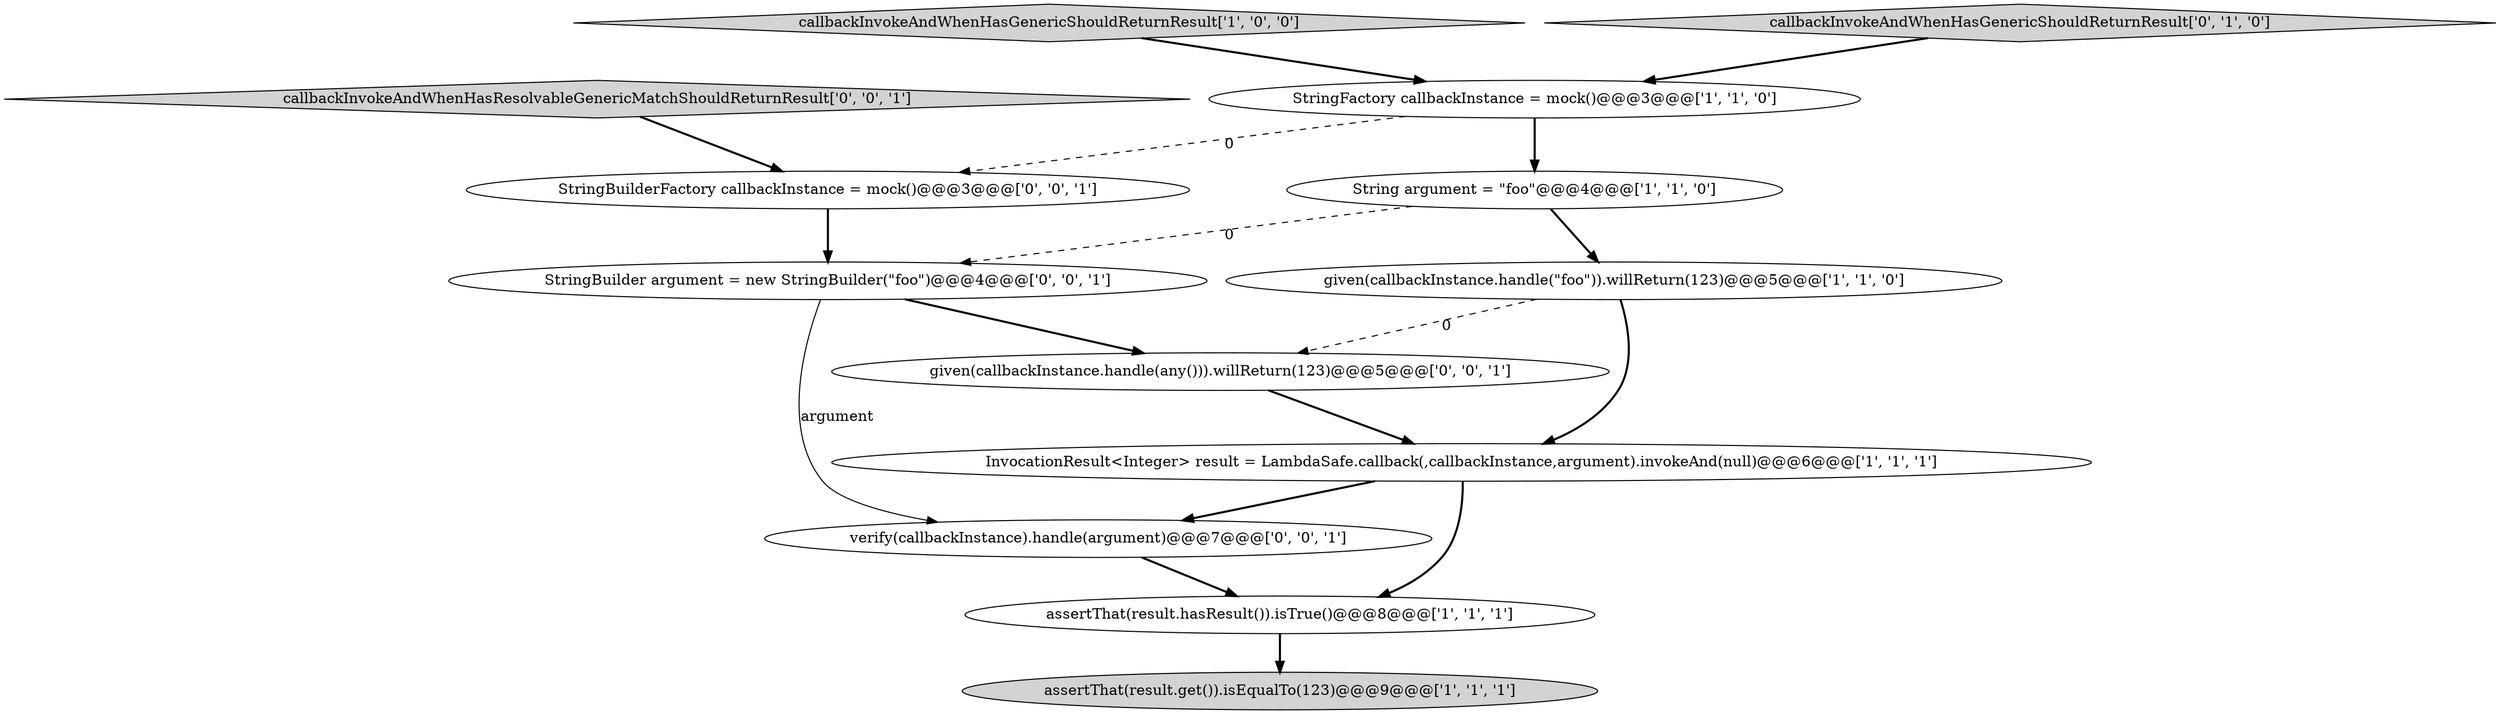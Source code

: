 digraph {
0 [style = filled, label = "callbackInvokeAndWhenHasGenericShouldReturnResult['1', '0', '0']", fillcolor = lightgray, shape = diamond image = "AAA0AAABBB1BBB"];
2 [style = filled, label = "assertThat(result.hasResult()).isTrue()@@@8@@@['1', '1', '1']", fillcolor = white, shape = ellipse image = "AAA0AAABBB1BBB"];
5 [style = filled, label = "given(callbackInstance.handle(\"foo\")).willReturn(123)@@@5@@@['1', '1', '0']", fillcolor = white, shape = ellipse image = "AAA0AAABBB1BBB"];
10 [style = filled, label = "StringBuilderFactory callbackInstance = mock()@@@3@@@['0', '0', '1']", fillcolor = white, shape = ellipse image = "AAA0AAABBB3BBB"];
7 [style = filled, label = "callbackInvokeAndWhenHasGenericShouldReturnResult['0', '1', '0']", fillcolor = lightgray, shape = diamond image = "AAA0AAABBB2BBB"];
12 [style = filled, label = "StringBuilder argument = new StringBuilder(\"foo\")@@@4@@@['0', '0', '1']", fillcolor = white, shape = ellipse image = "AAA0AAABBB3BBB"];
11 [style = filled, label = "verify(callbackInstance).handle(argument)@@@7@@@['0', '0', '1']", fillcolor = white, shape = ellipse image = "AAA0AAABBB3BBB"];
3 [style = filled, label = "StringFactory callbackInstance = mock()@@@3@@@['1', '1', '0']", fillcolor = white, shape = ellipse image = "AAA0AAABBB1BBB"];
6 [style = filled, label = "String argument = \"foo\"@@@4@@@['1', '1', '0']", fillcolor = white, shape = ellipse image = "AAA0AAABBB1BBB"];
4 [style = filled, label = "assertThat(result.get()).isEqualTo(123)@@@9@@@['1', '1', '1']", fillcolor = lightgray, shape = ellipse image = "AAA0AAABBB1BBB"];
8 [style = filled, label = "given(callbackInstance.handle(any())).willReturn(123)@@@5@@@['0', '0', '1']", fillcolor = white, shape = ellipse image = "AAA0AAABBB3BBB"];
1 [style = filled, label = "InvocationResult<Integer> result = LambdaSafe.callback(,callbackInstance,argument).invokeAnd(null)@@@6@@@['1', '1', '1']", fillcolor = white, shape = ellipse image = "AAA0AAABBB1BBB"];
9 [style = filled, label = "callbackInvokeAndWhenHasResolvableGenericMatchShouldReturnResult['0', '0', '1']", fillcolor = lightgray, shape = diamond image = "AAA0AAABBB3BBB"];
0->3 [style = bold, label=""];
8->1 [style = bold, label=""];
5->8 [style = dashed, label="0"];
5->1 [style = bold, label=""];
6->5 [style = bold, label=""];
3->6 [style = bold, label=""];
1->2 [style = bold, label=""];
3->10 [style = dashed, label="0"];
9->10 [style = bold, label=""];
2->4 [style = bold, label=""];
10->12 [style = bold, label=""];
12->8 [style = bold, label=""];
11->2 [style = bold, label=""];
7->3 [style = bold, label=""];
1->11 [style = bold, label=""];
12->11 [style = solid, label="argument"];
6->12 [style = dashed, label="0"];
}
